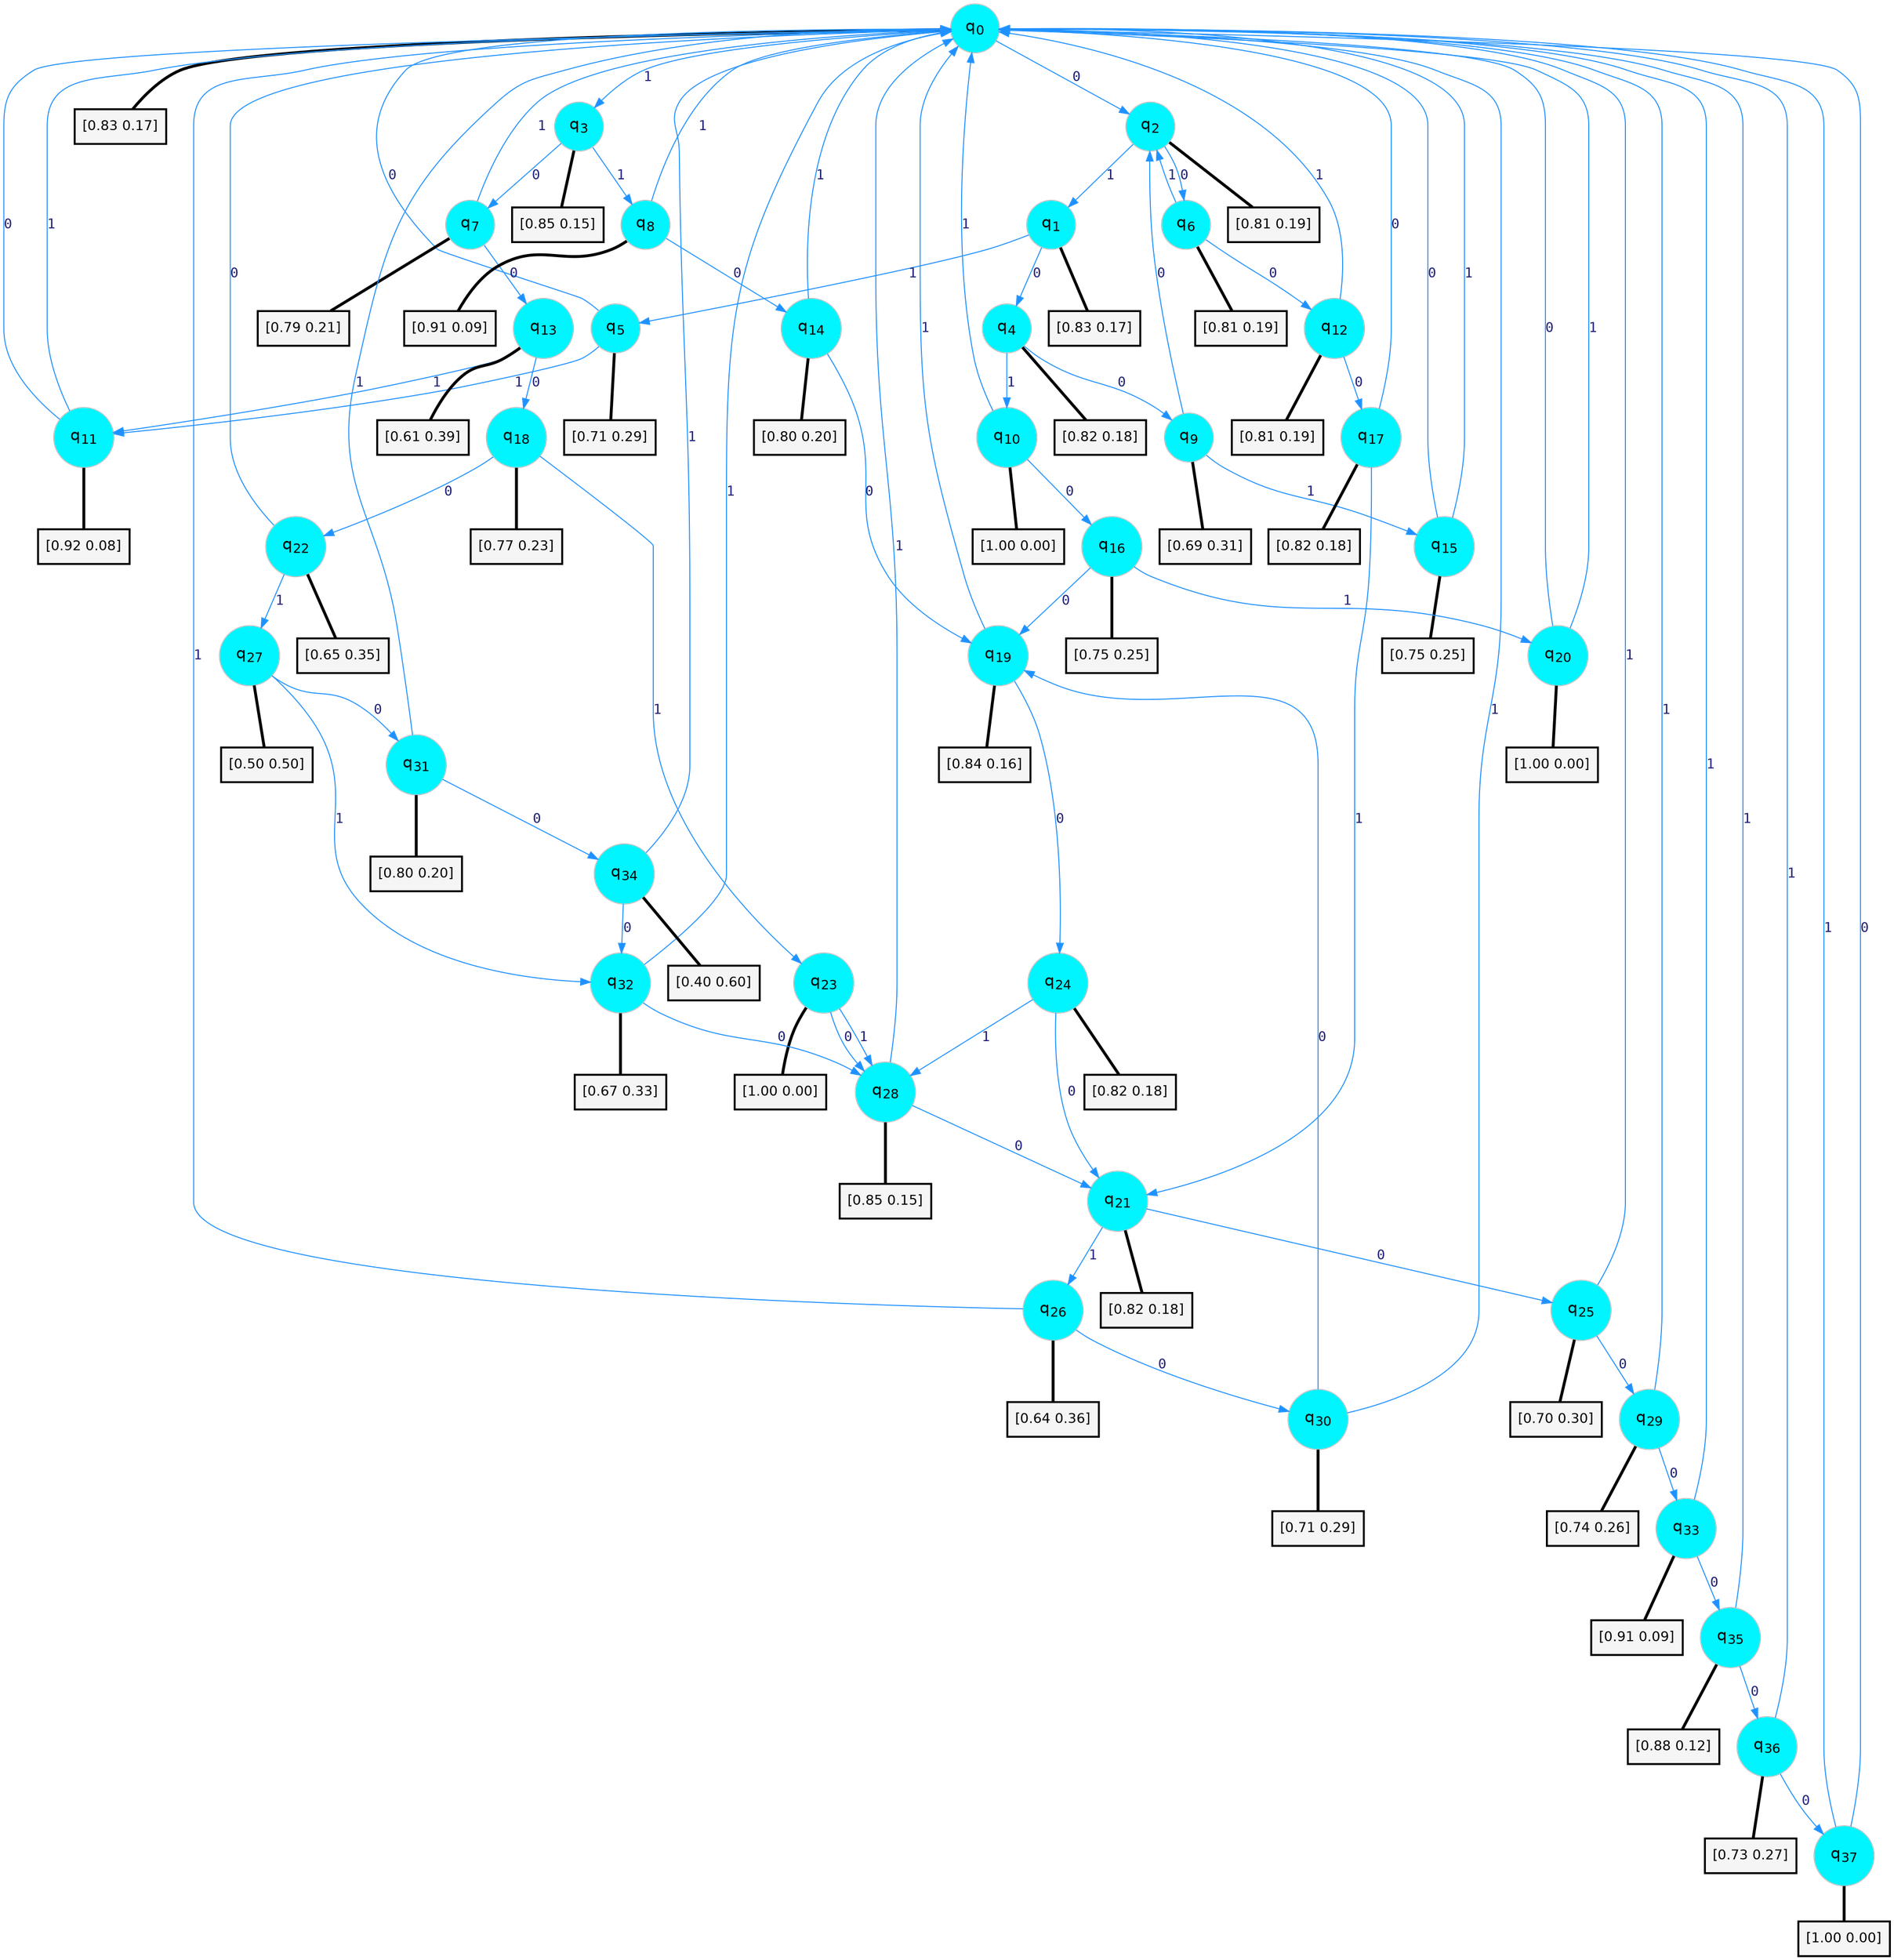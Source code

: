 digraph G {
graph [
bgcolor=transparent, dpi=300, rankdir=TD, size="40,25"];
node [
color=gray, fillcolor=turquoise1, fontcolor=black, fontname=Helvetica, fontsize=16, fontweight=bold, shape=circle, style=filled];
edge [
arrowsize=1, color=dodgerblue1, fontcolor=midnightblue, fontname=courier, fontweight=bold, penwidth=1, style=solid, weight=20];
0[label=<q<SUB>0</SUB>>];
1[label=<q<SUB>1</SUB>>];
2[label=<q<SUB>2</SUB>>];
3[label=<q<SUB>3</SUB>>];
4[label=<q<SUB>4</SUB>>];
5[label=<q<SUB>5</SUB>>];
6[label=<q<SUB>6</SUB>>];
7[label=<q<SUB>7</SUB>>];
8[label=<q<SUB>8</SUB>>];
9[label=<q<SUB>9</SUB>>];
10[label=<q<SUB>10</SUB>>];
11[label=<q<SUB>11</SUB>>];
12[label=<q<SUB>12</SUB>>];
13[label=<q<SUB>13</SUB>>];
14[label=<q<SUB>14</SUB>>];
15[label=<q<SUB>15</SUB>>];
16[label=<q<SUB>16</SUB>>];
17[label=<q<SUB>17</SUB>>];
18[label=<q<SUB>18</SUB>>];
19[label=<q<SUB>19</SUB>>];
20[label=<q<SUB>20</SUB>>];
21[label=<q<SUB>21</SUB>>];
22[label=<q<SUB>22</SUB>>];
23[label=<q<SUB>23</SUB>>];
24[label=<q<SUB>24</SUB>>];
25[label=<q<SUB>25</SUB>>];
26[label=<q<SUB>26</SUB>>];
27[label=<q<SUB>27</SUB>>];
28[label=<q<SUB>28</SUB>>];
29[label=<q<SUB>29</SUB>>];
30[label=<q<SUB>30</SUB>>];
31[label=<q<SUB>31</SUB>>];
32[label=<q<SUB>32</SUB>>];
33[label=<q<SUB>33</SUB>>];
34[label=<q<SUB>34</SUB>>];
35[label=<q<SUB>35</SUB>>];
36[label=<q<SUB>36</SUB>>];
37[label=<q<SUB>37</SUB>>];
38[label="[0.83 0.17]", shape=box,fontcolor=black, fontname=Helvetica, fontsize=14, penwidth=2, fillcolor=whitesmoke,color=black];
39[label="[0.83 0.17]", shape=box,fontcolor=black, fontname=Helvetica, fontsize=14, penwidth=2, fillcolor=whitesmoke,color=black];
40[label="[0.81 0.19]", shape=box,fontcolor=black, fontname=Helvetica, fontsize=14, penwidth=2, fillcolor=whitesmoke,color=black];
41[label="[0.85 0.15]", shape=box,fontcolor=black, fontname=Helvetica, fontsize=14, penwidth=2, fillcolor=whitesmoke,color=black];
42[label="[0.82 0.18]", shape=box,fontcolor=black, fontname=Helvetica, fontsize=14, penwidth=2, fillcolor=whitesmoke,color=black];
43[label="[0.71 0.29]", shape=box,fontcolor=black, fontname=Helvetica, fontsize=14, penwidth=2, fillcolor=whitesmoke,color=black];
44[label="[0.81 0.19]", shape=box,fontcolor=black, fontname=Helvetica, fontsize=14, penwidth=2, fillcolor=whitesmoke,color=black];
45[label="[0.79 0.21]", shape=box,fontcolor=black, fontname=Helvetica, fontsize=14, penwidth=2, fillcolor=whitesmoke,color=black];
46[label="[0.91 0.09]", shape=box,fontcolor=black, fontname=Helvetica, fontsize=14, penwidth=2, fillcolor=whitesmoke,color=black];
47[label="[0.69 0.31]", shape=box,fontcolor=black, fontname=Helvetica, fontsize=14, penwidth=2, fillcolor=whitesmoke,color=black];
48[label="[1.00 0.00]", shape=box,fontcolor=black, fontname=Helvetica, fontsize=14, penwidth=2, fillcolor=whitesmoke,color=black];
49[label="[0.92 0.08]", shape=box,fontcolor=black, fontname=Helvetica, fontsize=14, penwidth=2, fillcolor=whitesmoke,color=black];
50[label="[0.81 0.19]", shape=box,fontcolor=black, fontname=Helvetica, fontsize=14, penwidth=2, fillcolor=whitesmoke,color=black];
51[label="[0.61 0.39]", shape=box,fontcolor=black, fontname=Helvetica, fontsize=14, penwidth=2, fillcolor=whitesmoke,color=black];
52[label="[0.80 0.20]", shape=box,fontcolor=black, fontname=Helvetica, fontsize=14, penwidth=2, fillcolor=whitesmoke,color=black];
53[label="[0.75 0.25]", shape=box,fontcolor=black, fontname=Helvetica, fontsize=14, penwidth=2, fillcolor=whitesmoke,color=black];
54[label="[0.75 0.25]", shape=box,fontcolor=black, fontname=Helvetica, fontsize=14, penwidth=2, fillcolor=whitesmoke,color=black];
55[label="[0.82 0.18]", shape=box,fontcolor=black, fontname=Helvetica, fontsize=14, penwidth=2, fillcolor=whitesmoke,color=black];
56[label="[0.77 0.23]", shape=box,fontcolor=black, fontname=Helvetica, fontsize=14, penwidth=2, fillcolor=whitesmoke,color=black];
57[label="[0.84 0.16]", shape=box,fontcolor=black, fontname=Helvetica, fontsize=14, penwidth=2, fillcolor=whitesmoke,color=black];
58[label="[1.00 0.00]", shape=box,fontcolor=black, fontname=Helvetica, fontsize=14, penwidth=2, fillcolor=whitesmoke,color=black];
59[label="[0.82 0.18]", shape=box,fontcolor=black, fontname=Helvetica, fontsize=14, penwidth=2, fillcolor=whitesmoke,color=black];
60[label="[0.65 0.35]", shape=box,fontcolor=black, fontname=Helvetica, fontsize=14, penwidth=2, fillcolor=whitesmoke,color=black];
61[label="[1.00 0.00]", shape=box,fontcolor=black, fontname=Helvetica, fontsize=14, penwidth=2, fillcolor=whitesmoke,color=black];
62[label="[0.82 0.18]", shape=box,fontcolor=black, fontname=Helvetica, fontsize=14, penwidth=2, fillcolor=whitesmoke,color=black];
63[label="[0.70 0.30]", shape=box,fontcolor=black, fontname=Helvetica, fontsize=14, penwidth=2, fillcolor=whitesmoke,color=black];
64[label="[0.64 0.36]", shape=box,fontcolor=black, fontname=Helvetica, fontsize=14, penwidth=2, fillcolor=whitesmoke,color=black];
65[label="[0.50 0.50]", shape=box,fontcolor=black, fontname=Helvetica, fontsize=14, penwidth=2, fillcolor=whitesmoke,color=black];
66[label="[0.85 0.15]", shape=box,fontcolor=black, fontname=Helvetica, fontsize=14, penwidth=2, fillcolor=whitesmoke,color=black];
67[label="[0.74 0.26]", shape=box,fontcolor=black, fontname=Helvetica, fontsize=14, penwidth=2, fillcolor=whitesmoke,color=black];
68[label="[0.71 0.29]", shape=box,fontcolor=black, fontname=Helvetica, fontsize=14, penwidth=2, fillcolor=whitesmoke,color=black];
69[label="[0.80 0.20]", shape=box,fontcolor=black, fontname=Helvetica, fontsize=14, penwidth=2, fillcolor=whitesmoke,color=black];
70[label="[0.67 0.33]", shape=box,fontcolor=black, fontname=Helvetica, fontsize=14, penwidth=2, fillcolor=whitesmoke,color=black];
71[label="[0.91 0.09]", shape=box,fontcolor=black, fontname=Helvetica, fontsize=14, penwidth=2, fillcolor=whitesmoke,color=black];
72[label="[0.40 0.60]", shape=box,fontcolor=black, fontname=Helvetica, fontsize=14, penwidth=2, fillcolor=whitesmoke,color=black];
73[label="[0.88 0.12]", shape=box,fontcolor=black, fontname=Helvetica, fontsize=14, penwidth=2, fillcolor=whitesmoke,color=black];
74[label="[0.73 0.27]", shape=box,fontcolor=black, fontname=Helvetica, fontsize=14, penwidth=2, fillcolor=whitesmoke,color=black];
75[label="[1.00 0.00]", shape=box,fontcolor=black, fontname=Helvetica, fontsize=14, penwidth=2, fillcolor=whitesmoke,color=black];
0->2 [label=0];
0->3 [label=1];
0->38 [arrowhead=none, penwidth=3,color=black];
1->4 [label=0];
1->5 [label=1];
1->39 [arrowhead=none, penwidth=3,color=black];
2->6 [label=0];
2->1 [label=1];
2->40 [arrowhead=none, penwidth=3,color=black];
3->7 [label=0];
3->8 [label=1];
3->41 [arrowhead=none, penwidth=3,color=black];
4->9 [label=0];
4->10 [label=1];
4->42 [arrowhead=none, penwidth=3,color=black];
5->0 [label=0];
5->11 [label=1];
5->43 [arrowhead=none, penwidth=3,color=black];
6->12 [label=0];
6->2 [label=1];
6->44 [arrowhead=none, penwidth=3,color=black];
7->13 [label=0];
7->0 [label=1];
7->45 [arrowhead=none, penwidth=3,color=black];
8->14 [label=0];
8->0 [label=1];
8->46 [arrowhead=none, penwidth=3,color=black];
9->2 [label=0];
9->15 [label=1];
9->47 [arrowhead=none, penwidth=3,color=black];
10->16 [label=0];
10->0 [label=1];
10->48 [arrowhead=none, penwidth=3,color=black];
11->0 [label=0];
11->0 [label=1];
11->49 [arrowhead=none, penwidth=3,color=black];
12->17 [label=0];
12->0 [label=1];
12->50 [arrowhead=none, penwidth=3,color=black];
13->18 [label=0];
13->11 [label=1];
13->51 [arrowhead=none, penwidth=3,color=black];
14->19 [label=0];
14->0 [label=1];
14->52 [arrowhead=none, penwidth=3,color=black];
15->0 [label=0];
15->0 [label=1];
15->53 [arrowhead=none, penwidth=3,color=black];
16->19 [label=0];
16->20 [label=1];
16->54 [arrowhead=none, penwidth=3,color=black];
17->0 [label=0];
17->21 [label=1];
17->55 [arrowhead=none, penwidth=3,color=black];
18->22 [label=0];
18->23 [label=1];
18->56 [arrowhead=none, penwidth=3,color=black];
19->24 [label=0];
19->0 [label=1];
19->57 [arrowhead=none, penwidth=3,color=black];
20->0 [label=0];
20->0 [label=1];
20->58 [arrowhead=none, penwidth=3,color=black];
21->25 [label=0];
21->26 [label=1];
21->59 [arrowhead=none, penwidth=3,color=black];
22->0 [label=0];
22->27 [label=1];
22->60 [arrowhead=none, penwidth=3,color=black];
23->28 [label=0];
23->28 [label=1];
23->61 [arrowhead=none, penwidth=3,color=black];
24->21 [label=0];
24->28 [label=1];
24->62 [arrowhead=none, penwidth=3,color=black];
25->29 [label=0];
25->0 [label=1];
25->63 [arrowhead=none, penwidth=3,color=black];
26->30 [label=0];
26->0 [label=1];
26->64 [arrowhead=none, penwidth=3,color=black];
27->31 [label=0];
27->32 [label=1];
27->65 [arrowhead=none, penwidth=3,color=black];
28->21 [label=0];
28->0 [label=1];
28->66 [arrowhead=none, penwidth=3,color=black];
29->33 [label=0];
29->0 [label=1];
29->67 [arrowhead=none, penwidth=3,color=black];
30->19 [label=0];
30->0 [label=1];
30->68 [arrowhead=none, penwidth=3,color=black];
31->34 [label=0];
31->0 [label=1];
31->69 [arrowhead=none, penwidth=3,color=black];
32->28 [label=0];
32->0 [label=1];
32->70 [arrowhead=none, penwidth=3,color=black];
33->35 [label=0];
33->0 [label=1];
33->71 [arrowhead=none, penwidth=3,color=black];
34->32 [label=0];
34->0 [label=1];
34->72 [arrowhead=none, penwidth=3,color=black];
35->36 [label=0];
35->0 [label=1];
35->73 [arrowhead=none, penwidth=3,color=black];
36->37 [label=0];
36->0 [label=1];
36->74 [arrowhead=none, penwidth=3,color=black];
37->0 [label=0];
37->0 [label=1];
37->75 [arrowhead=none, penwidth=3,color=black];
}
